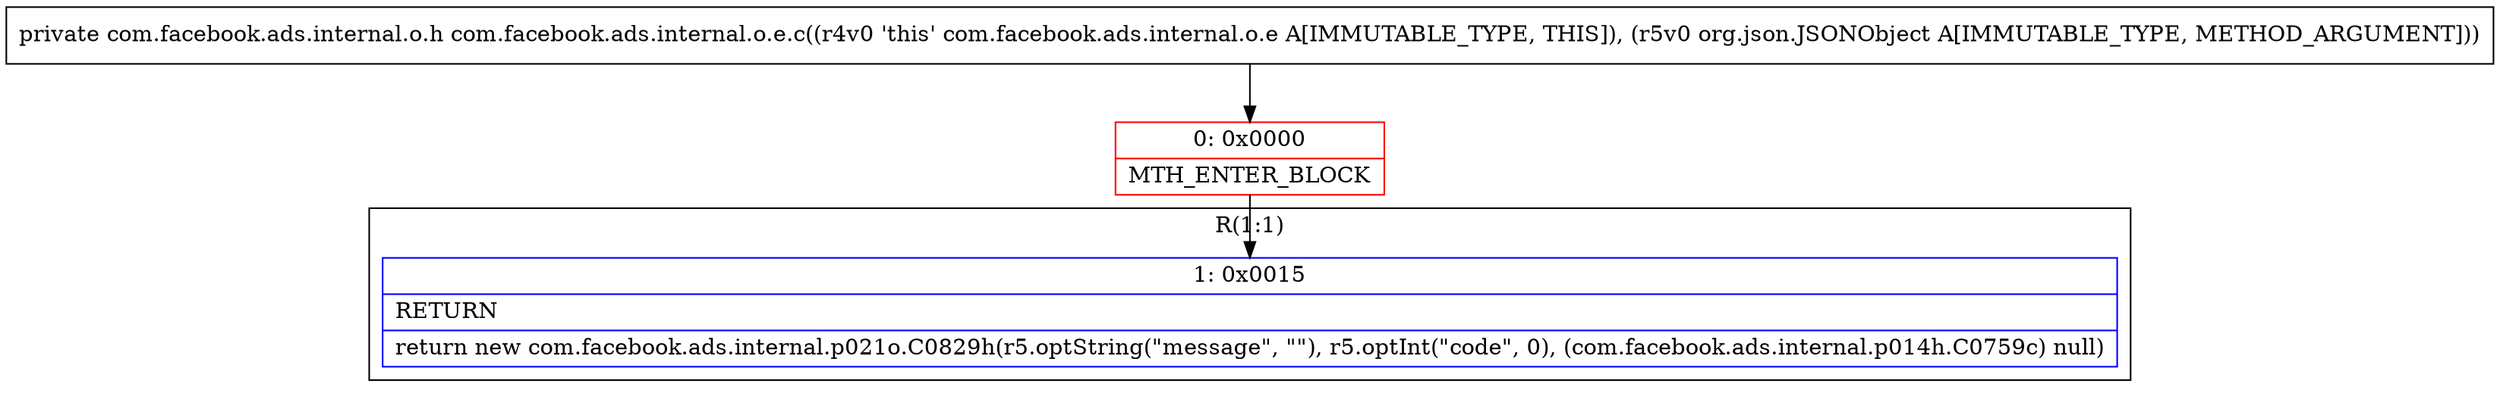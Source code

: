 digraph "CFG forcom.facebook.ads.internal.o.e.c(Lorg\/json\/JSONObject;)Lcom\/facebook\/ads\/internal\/o\/h;" {
subgraph cluster_Region_1522822724 {
label = "R(1:1)";
node [shape=record,color=blue];
Node_1 [shape=record,label="{1\:\ 0x0015|RETURN\l|return new com.facebook.ads.internal.p021o.C0829h(r5.optString(\"message\", \"\"), r5.optInt(\"code\", 0), (com.facebook.ads.internal.p014h.C0759c) null)\l}"];
}
Node_0 [shape=record,color=red,label="{0\:\ 0x0000|MTH_ENTER_BLOCK\l}"];
MethodNode[shape=record,label="{private com.facebook.ads.internal.o.h com.facebook.ads.internal.o.e.c((r4v0 'this' com.facebook.ads.internal.o.e A[IMMUTABLE_TYPE, THIS]), (r5v0 org.json.JSONObject A[IMMUTABLE_TYPE, METHOD_ARGUMENT])) }"];
MethodNode -> Node_0;
Node_0 -> Node_1;
}

